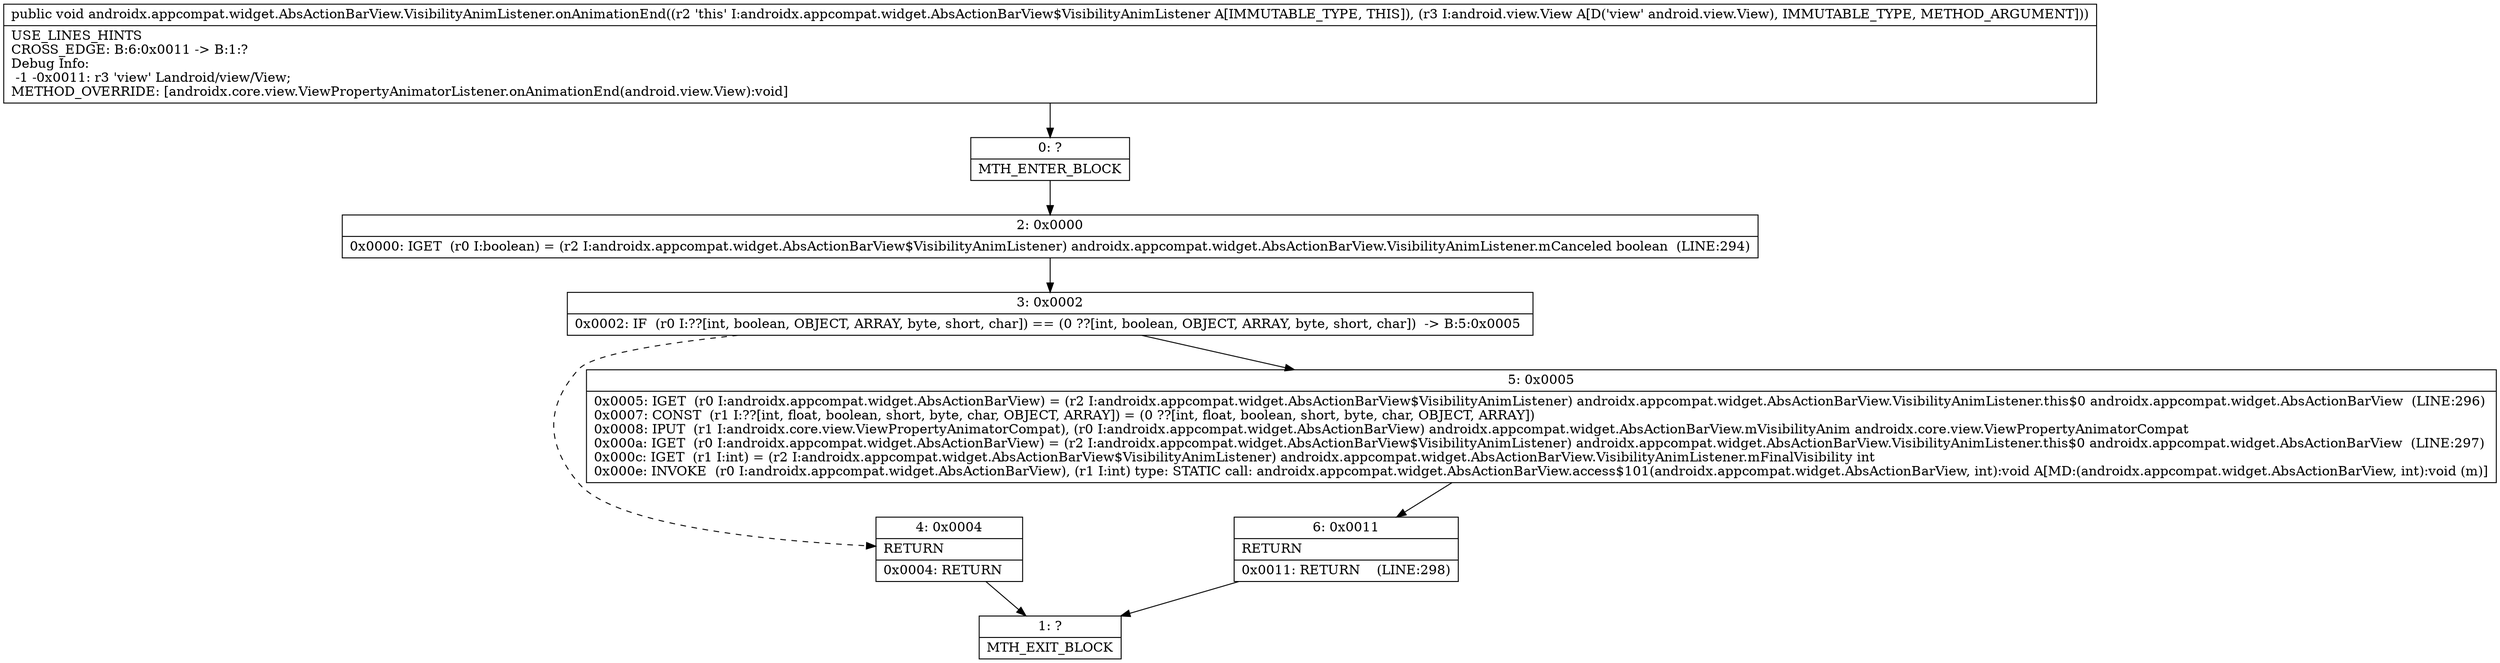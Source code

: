 digraph "CFG forandroidx.appcompat.widget.AbsActionBarView.VisibilityAnimListener.onAnimationEnd(Landroid\/view\/View;)V" {
Node_0 [shape=record,label="{0\:\ ?|MTH_ENTER_BLOCK\l}"];
Node_2 [shape=record,label="{2\:\ 0x0000|0x0000: IGET  (r0 I:boolean) = (r2 I:androidx.appcompat.widget.AbsActionBarView$VisibilityAnimListener) androidx.appcompat.widget.AbsActionBarView.VisibilityAnimListener.mCanceled boolean  (LINE:294)\l}"];
Node_3 [shape=record,label="{3\:\ 0x0002|0x0002: IF  (r0 I:??[int, boolean, OBJECT, ARRAY, byte, short, char]) == (0 ??[int, boolean, OBJECT, ARRAY, byte, short, char])  \-\> B:5:0x0005 \l}"];
Node_4 [shape=record,label="{4\:\ 0x0004|RETURN\l|0x0004: RETURN   \l}"];
Node_1 [shape=record,label="{1\:\ ?|MTH_EXIT_BLOCK\l}"];
Node_5 [shape=record,label="{5\:\ 0x0005|0x0005: IGET  (r0 I:androidx.appcompat.widget.AbsActionBarView) = (r2 I:androidx.appcompat.widget.AbsActionBarView$VisibilityAnimListener) androidx.appcompat.widget.AbsActionBarView.VisibilityAnimListener.this$0 androidx.appcompat.widget.AbsActionBarView  (LINE:296)\l0x0007: CONST  (r1 I:??[int, float, boolean, short, byte, char, OBJECT, ARRAY]) = (0 ??[int, float, boolean, short, byte, char, OBJECT, ARRAY]) \l0x0008: IPUT  (r1 I:androidx.core.view.ViewPropertyAnimatorCompat), (r0 I:androidx.appcompat.widget.AbsActionBarView) androidx.appcompat.widget.AbsActionBarView.mVisibilityAnim androidx.core.view.ViewPropertyAnimatorCompat \l0x000a: IGET  (r0 I:androidx.appcompat.widget.AbsActionBarView) = (r2 I:androidx.appcompat.widget.AbsActionBarView$VisibilityAnimListener) androidx.appcompat.widget.AbsActionBarView.VisibilityAnimListener.this$0 androidx.appcompat.widget.AbsActionBarView  (LINE:297)\l0x000c: IGET  (r1 I:int) = (r2 I:androidx.appcompat.widget.AbsActionBarView$VisibilityAnimListener) androidx.appcompat.widget.AbsActionBarView.VisibilityAnimListener.mFinalVisibility int \l0x000e: INVOKE  (r0 I:androidx.appcompat.widget.AbsActionBarView), (r1 I:int) type: STATIC call: androidx.appcompat.widget.AbsActionBarView.access$101(androidx.appcompat.widget.AbsActionBarView, int):void A[MD:(androidx.appcompat.widget.AbsActionBarView, int):void (m)]\l}"];
Node_6 [shape=record,label="{6\:\ 0x0011|RETURN\l|0x0011: RETURN    (LINE:298)\l}"];
MethodNode[shape=record,label="{public void androidx.appcompat.widget.AbsActionBarView.VisibilityAnimListener.onAnimationEnd((r2 'this' I:androidx.appcompat.widget.AbsActionBarView$VisibilityAnimListener A[IMMUTABLE_TYPE, THIS]), (r3 I:android.view.View A[D('view' android.view.View), IMMUTABLE_TYPE, METHOD_ARGUMENT]))  | USE_LINES_HINTS\lCROSS_EDGE: B:6:0x0011 \-\> B:1:?\lDebug Info:\l  \-1 \-0x0011: r3 'view' Landroid\/view\/View;\lMETHOD_OVERRIDE: [androidx.core.view.ViewPropertyAnimatorListener.onAnimationEnd(android.view.View):void]\l}"];
MethodNode -> Node_0;Node_0 -> Node_2;
Node_2 -> Node_3;
Node_3 -> Node_4[style=dashed];
Node_3 -> Node_5;
Node_4 -> Node_1;
Node_5 -> Node_6;
Node_6 -> Node_1;
}


